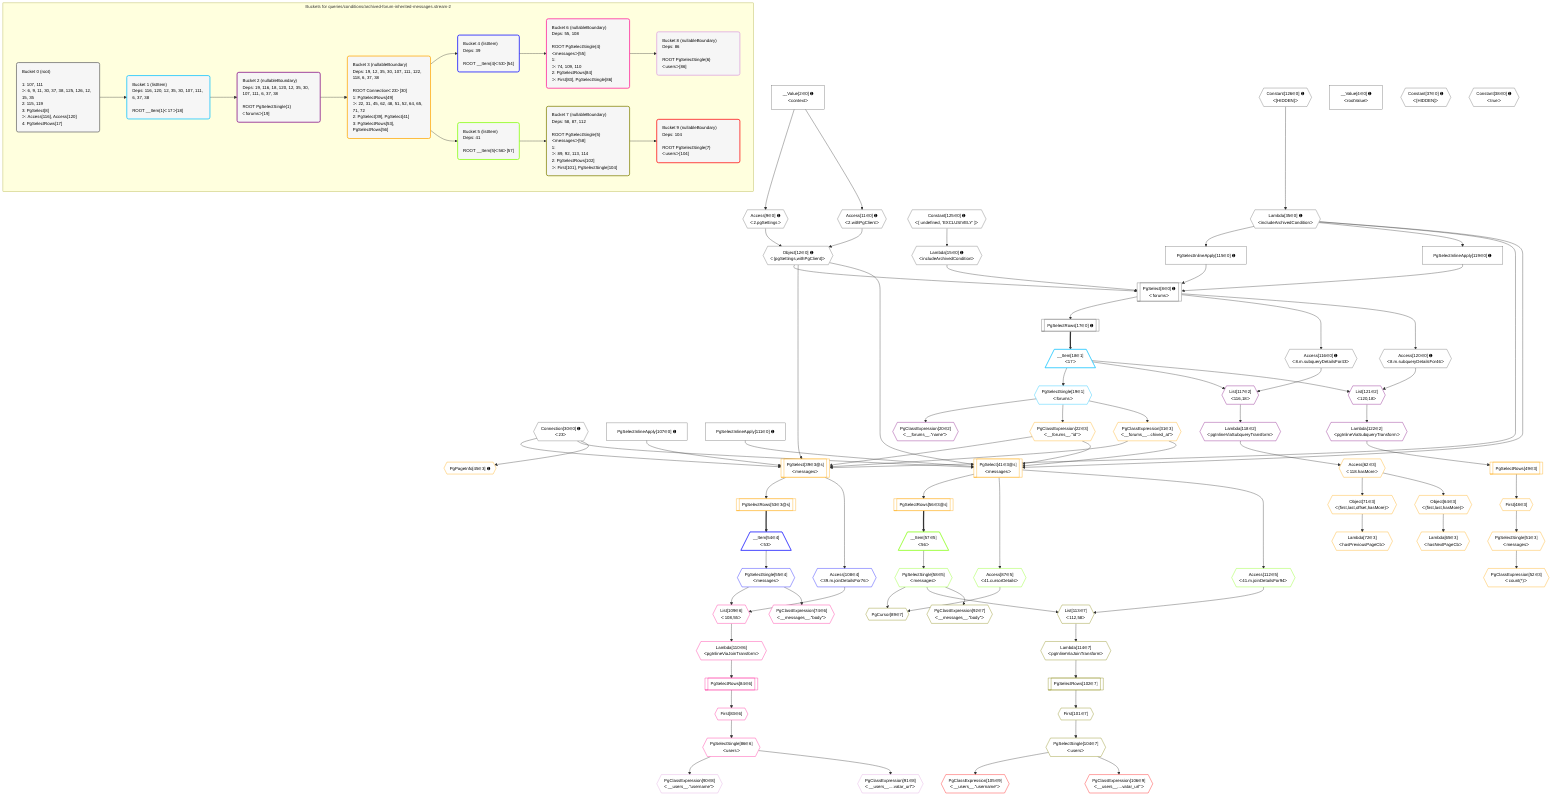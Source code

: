 %%{init: {'themeVariables': { 'fontSize': '12px'}}}%%
graph TD
    classDef path fill:#eee,stroke:#000,color:#000
    classDef plan fill:#fff,stroke-width:1px,color:#000
    classDef itemplan fill:#fff,stroke-width:2px,color:#000
    classDef unbatchedplan fill:#dff,stroke-width:1px,color:#000
    classDef sideeffectplan fill:#fcc,stroke-width:2px,color:#000
    classDef bucket fill:#f6f6f6,color:#000,stroke-width:2px,text-align:left

    subgraph "Buckets for queries/conditions/archived-forum-inherited-messages.stream-2"
    Bucket0("Bucket 0 (root)<br /><br />1: 107, 111<br />ᐳ: 6, 9, 11, 30, 37, 38, 125, 126, 12, 15, 35<br />2: 115, 119<br />3: PgSelect[8]<br />ᐳ: Access[116], Access[120]<br />4: PgSelectRows[17]"):::bucket
    Bucket1("Bucket 1 (listItem)<br />Deps: 116, 120, 12, 35, 30, 107, 111, 6, 37, 38<br /><br />ROOT __Item{1}ᐸ17ᐳ[18]"):::bucket
    Bucket2("Bucket 2 (nullableBoundary)<br />Deps: 19, 116, 18, 120, 12, 35, 30, 107, 111, 6, 37, 38<br /><br />ROOT PgSelectSingle{1}ᐸforumsᐳ[19]"):::bucket
    Bucket3("Bucket 3 (nullableBoundary)<br />Deps: 19, 12, 35, 30, 107, 111, 122, 118, 6, 37, 38<br /><br />ROOT Connectionᐸ23ᐳ[30]<br />1: PgSelectRows[49]<br />ᐳ: 22, 31, 45, 62, 48, 51, 52, 64, 65, 71, 72<br />2: PgSelect[39], PgSelect[41]<br />3: PgSelectRows[53], PgSelectRows[56]"):::bucket
    Bucket4("Bucket 4 (listItem)<br />Deps: 39<br /><br />ROOT __Item{4}ᐸ53ᐳ[54]"):::bucket
    Bucket5("Bucket 5 (listItem)<br />Deps: 41<br /><br />ROOT __Item{5}ᐸ56ᐳ[57]"):::bucket
    Bucket6("Bucket 6 (nullableBoundary)<br />Deps: 55, 108<br /><br />ROOT PgSelectSingle{4}ᐸmessagesᐳ[55]<br />1: <br />ᐳ: 74, 109, 110<br />2: PgSelectRows[84]<br />ᐳ: First[83], PgSelectSingle[86]"):::bucket
    Bucket7("Bucket 7 (nullableBoundary)<br />Deps: 58, 87, 112<br /><br />ROOT PgSelectSingle{5}ᐸmessagesᐳ[58]<br />1: <br />ᐳ: 89, 92, 113, 114<br />2: PgSelectRows[102]<br />ᐳ: First[101], PgSelectSingle[104]"):::bucket
    Bucket8("Bucket 8 (nullableBoundary)<br />Deps: 86<br /><br />ROOT PgSelectSingle{6}ᐸusersᐳ[86]"):::bucket
    Bucket9("Bucket 9 (nullableBoundary)<br />Deps: 104<br /><br />ROOT PgSelectSingle{7}ᐸusersᐳ[104]"):::bucket
    end
    Bucket0 --> Bucket1
    Bucket1 --> Bucket2
    Bucket2 --> Bucket3
    Bucket3 --> Bucket4 & Bucket5
    Bucket4 --> Bucket6
    Bucket5 --> Bucket7
    Bucket6 --> Bucket8
    Bucket7 --> Bucket9

    %% plan dependencies
    PgSelect8[["PgSelect[8∈0] ➊<br />ᐸforumsᐳ"]]:::plan
    Object12{{"Object[12∈0] ➊<br />ᐸ{pgSettings,withPgClient}ᐳ"}}:::plan
    Lambda15{{"Lambda[15∈0] ➊<br />ᐸincludeArchivedConditionᐳ"}}:::plan
    PgSelectInlineApply115["PgSelectInlineApply[115∈0] ➊"]:::plan
    PgSelectInlineApply119["PgSelectInlineApply[119∈0] ➊"]:::plan
    Object12 & Lambda15 & PgSelectInlineApply115 & PgSelectInlineApply119 --> PgSelect8
    Access9{{"Access[9∈0] ➊<br />ᐸ2.pgSettingsᐳ"}}:::plan
    Access11{{"Access[11∈0] ➊<br />ᐸ2.withPgClientᐳ"}}:::plan
    Access9 & Access11 --> Object12
    __Value2["__Value[2∈0] ➊<br />ᐸcontextᐳ"]:::plan
    __Value2 --> Access9
    __Value2 --> Access11
    Constant125{{"Constant[125∈0] ➊<br />ᐸ[ undefined, 'EXCLUSIVELY' ]ᐳ"}}:::plan
    Constant125 --> Lambda15
    PgSelectRows17[["PgSelectRows[17∈0] ➊"]]:::plan
    PgSelect8 --> PgSelectRows17
    Lambda35{{"Lambda[35∈0] ➊<br />ᐸincludeArchivedConditionᐳ"}}:::plan
    Constant126{{"Constant[126∈0] ➊<br />ᐸ[HIDDEN]ᐳ"}}:::plan
    Constant126 --> Lambda35
    Lambda35 --> PgSelectInlineApply115
    Access116{{"Access[116∈0] ➊<br />ᐸ8.m.subqueryDetailsFor43ᐳ"}}:::plan
    PgSelect8 --> Access116
    Lambda35 --> PgSelectInlineApply119
    Access120{{"Access[120∈0] ➊<br />ᐸ8.m.subqueryDetailsFor46ᐳ"}}:::plan
    PgSelect8 --> Access120
    __Value4["__Value[4∈0] ➊<br />ᐸrootValueᐳ"]:::plan
    Connection30{{"Connection[30∈0] ➊<br />ᐸ23ᐳ"}}:::plan
    Constant37{{"Constant[37∈0] ➊<br />ᐸ[HIDDEN]ᐳ"}}:::plan
    Constant38{{"Constant[38∈0] ➊<br />ᐸtrueᐳ"}}:::plan
    PgSelectInlineApply107["PgSelectInlineApply[107∈0] ➊"]:::plan
    PgSelectInlineApply111["PgSelectInlineApply[111∈0] ➊"]:::plan
    __Item18[/"__Item[18∈1]<br />ᐸ17ᐳ"\]:::itemplan
    PgSelectRows17 ==> __Item18
    PgSelectSingle19{{"PgSelectSingle[19∈1]<br />ᐸforumsᐳ"}}:::plan
    __Item18 --> PgSelectSingle19
    List117{{"List[117∈2]<br />ᐸ116,18ᐳ"}}:::plan
    Access116 & __Item18 --> List117
    List121{{"List[121∈2]<br />ᐸ120,18ᐳ"}}:::plan
    Access120 & __Item18 --> List121
    PgClassExpression20{{"PgClassExpression[20∈2]<br />ᐸ__forums__.”name”ᐳ"}}:::plan
    PgSelectSingle19 --> PgClassExpression20
    Lambda118{{"Lambda[118∈2]<br />ᐸpgInlineViaSubqueryTransformᐳ"}}:::plan
    List117 --> Lambda118
    Lambda122{{"Lambda[122∈2]<br />ᐸpgInlineViaSubqueryTransformᐳ"}}:::plan
    List121 --> Lambda122
    PgSelect39[["PgSelect[39∈3@s]<br />ᐸmessagesᐳ"]]:::plan
    PgClassExpression22{{"PgClassExpression[22∈3]<br />ᐸ__forums__.”id”ᐳ"}}:::plan
    PgClassExpression31{{"PgClassExpression[31∈3]<br />ᐸ__forums__...chived_at”ᐳ"}}:::plan
    Object12 & PgClassExpression22 & PgClassExpression31 & Lambda35 & Connection30 & PgSelectInlineApply107 --> PgSelect39
    PgSelect41[["PgSelect[41∈3@s]<br />ᐸmessagesᐳ"]]:::plan
    Object12 & PgClassExpression22 & PgClassExpression31 & Lambda35 & Connection30 & PgSelectInlineApply111 --> PgSelect41
    Object71{{"Object[71∈3]<br />ᐸ{first,last,offset,hasMore}ᐳ"}}:::plan
    Access62{{"Access[62∈3]<br />ᐸ118.hasMoreᐳ"}}:::plan
    Access62 --> Object71
    Object64{{"Object[64∈3]<br />ᐸ{first,last,hasMore}ᐳ"}}:::plan
    Access62 --> Object64
    PgSelectSingle19 --> PgClassExpression22
    PgSelectSingle19 --> PgClassExpression31
    PgPageInfo45{{"PgPageInfo[45∈3] ➊"}}:::plan
    Connection30 --> PgPageInfo45
    First48{{"First[48∈3]"}}:::plan
    PgSelectRows49[["PgSelectRows[49∈3]"]]:::plan
    PgSelectRows49 --> First48
    Lambda122 --> PgSelectRows49
    PgSelectSingle51{{"PgSelectSingle[51∈3]<br />ᐸmessagesᐳ"}}:::plan
    First48 --> PgSelectSingle51
    PgClassExpression52{{"PgClassExpression[52∈3]<br />ᐸcount(*)ᐳ"}}:::plan
    PgSelectSingle51 --> PgClassExpression52
    PgSelectRows53[["PgSelectRows[53∈3@s]"]]:::plan
    PgSelect39 --> PgSelectRows53
    PgSelectRows56[["PgSelectRows[56∈3@s]"]]:::plan
    PgSelect41 --> PgSelectRows56
    Lambda118 --> Access62
    Lambda65{{"Lambda[65∈3]<br />ᐸhasNextPageCbᐳ"}}:::plan
    Object64 --> Lambda65
    Lambda72{{"Lambda[72∈3]<br />ᐸhasPreviousPageCbᐳ"}}:::plan
    Object71 --> Lambda72
    __Item54[/"__Item[54∈4]<br />ᐸ53ᐳ"\]:::itemplan
    PgSelectRows53 ==> __Item54
    PgSelectSingle55{{"PgSelectSingle[55∈4]<br />ᐸmessagesᐳ"}}:::plan
    __Item54 --> PgSelectSingle55
    Access108{{"Access[108∈4]<br />ᐸ39.m.joinDetailsFor76ᐳ"}}:::plan
    PgSelect39 --> Access108
    List109{{"List[109∈6]<br />ᐸ108,55ᐳ"}}:::plan
    Access108 & PgSelectSingle55 --> List109
    PgClassExpression74{{"PgClassExpression[74∈6]<br />ᐸ__messages__.”body”ᐳ"}}:::plan
    PgSelectSingle55 --> PgClassExpression74
    First83{{"First[83∈6]"}}:::plan
    PgSelectRows84[["PgSelectRows[84∈6]"]]:::plan
    PgSelectRows84 --> First83
    Lambda110{{"Lambda[110∈6]<br />ᐸpgInlineViaJoinTransformᐳ"}}:::plan
    Lambda110 --> PgSelectRows84
    PgSelectSingle86{{"PgSelectSingle[86∈6]<br />ᐸusersᐳ"}}:::plan
    First83 --> PgSelectSingle86
    List109 --> Lambda110
    PgClassExpression90{{"PgClassExpression[90∈8]<br />ᐸ__users__.”username”ᐳ"}}:::plan
    PgSelectSingle86 --> PgClassExpression90
    PgClassExpression91{{"PgClassExpression[91∈8]<br />ᐸ__users__....vatar_url”ᐳ"}}:::plan
    PgSelectSingle86 --> PgClassExpression91
    __Item57[/"__Item[57∈5]<br />ᐸ56ᐳ"\]:::itemplan
    PgSelectRows56 ==> __Item57
    PgSelectSingle58{{"PgSelectSingle[58∈5]<br />ᐸmessagesᐳ"}}:::plan
    __Item57 --> PgSelectSingle58
    Access87{{"Access[87∈5]<br />ᐸ41.cursorDetailsᐳ"}}:::plan
    PgSelect41 --> Access87
    Access112{{"Access[112∈5]<br />ᐸ41.m.joinDetailsFor94ᐳ"}}:::plan
    PgSelect41 --> Access112
    PgCursor89{{"PgCursor[89∈7]"}}:::plan
    PgSelectSingle58 & Access87 --> PgCursor89
    List113{{"List[113∈7]<br />ᐸ112,58ᐳ"}}:::plan
    Access112 & PgSelectSingle58 --> List113
    PgClassExpression92{{"PgClassExpression[92∈7]<br />ᐸ__messages__.”body”ᐳ"}}:::plan
    PgSelectSingle58 --> PgClassExpression92
    First101{{"First[101∈7]"}}:::plan
    PgSelectRows102[["PgSelectRows[102∈7]"]]:::plan
    PgSelectRows102 --> First101
    Lambda114{{"Lambda[114∈7]<br />ᐸpgInlineViaJoinTransformᐳ"}}:::plan
    Lambda114 --> PgSelectRows102
    PgSelectSingle104{{"PgSelectSingle[104∈7]<br />ᐸusersᐳ"}}:::plan
    First101 --> PgSelectSingle104
    List113 --> Lambda114
    PgClassExpression105{{"PgClassExpression[105∈9]<br />ᐸ__users__.”username”ᐳ"}}:::plan
    PgSelectSingle104 --> PgClassExpression105
    PgClassExpression106{{"PgClassExpression[106∈9]<br />ᐸ__users__....vatar_url”ᐳ"}}:::plan
    PgSelectSingle104 --> PgClassExpression106

    %% define steps
    classDef bucket0 stroke:#696969
    class Bucket0,__Value2,__Value4,PgSelect8,Access9,Access11,Object12,Lambda15,PgSelectRows17,Connection30,Lambda35,Constant37,Constant38,PgSelectInlineApply107,PgSelectInlineApply111,PgSelectInlineApply115,Access116,PgSelectInlineApply119,Access120,Constant125,Constant126 bucket0
    classDef bucket1 stroke:#00bfff
    class Bucket1,__Item18,PgSelectSingle19 bucket1
    classDef bucket2 stroke:#7f007f
    class Bucket2,PgClassExpression20,List117,Lambda118,List121,Lambda122 bucket2
    classDef bucket3 stroke:#ffa500
    class Bucket3,PgClassExpression22,PgClassExpression31,PgSelect39,PgSelect41,PgPageInfo45,First48,PgSelectRows49,PgSelectSingle51,PgClassExpression52,PgSelectRows53,PgSelectRows56,Access62,Object64,Lambda65,Object71,Lambda72 bucket3
    classDef bucket4 stroke:#0000ff
    class Bucket4,__Item54,PgSelectSingle55,Access108 bucket4
    classDef bucket5 stroke:#7fff00
    class Bucket5,__Item57,PgSelectSingle58,Access87,Access112 bucket5
    classDef bucket6 stroke:#ff1493
    class Bucket6,PgClassExpression74,First83,PgSelectRows84,PgSelectSingle86,List109,Lambda110 bucket6
    classDef bucket7 stroke:#808000
    class Bucket7,PgCursor89,PgClassExpression92,First101,PgSelectRows102,PgSelectSingle104,List113,Lambda114 bucket7
    classDef bucket8 stroke:#dda0dd
    class Bucket8,PgClassExpression90,PgClassExpression91 bucket8
    classDef bucket9 stroke:#ff0000
    class Bucket9,PgClassExpression105,PgClassExpression106 bucket9